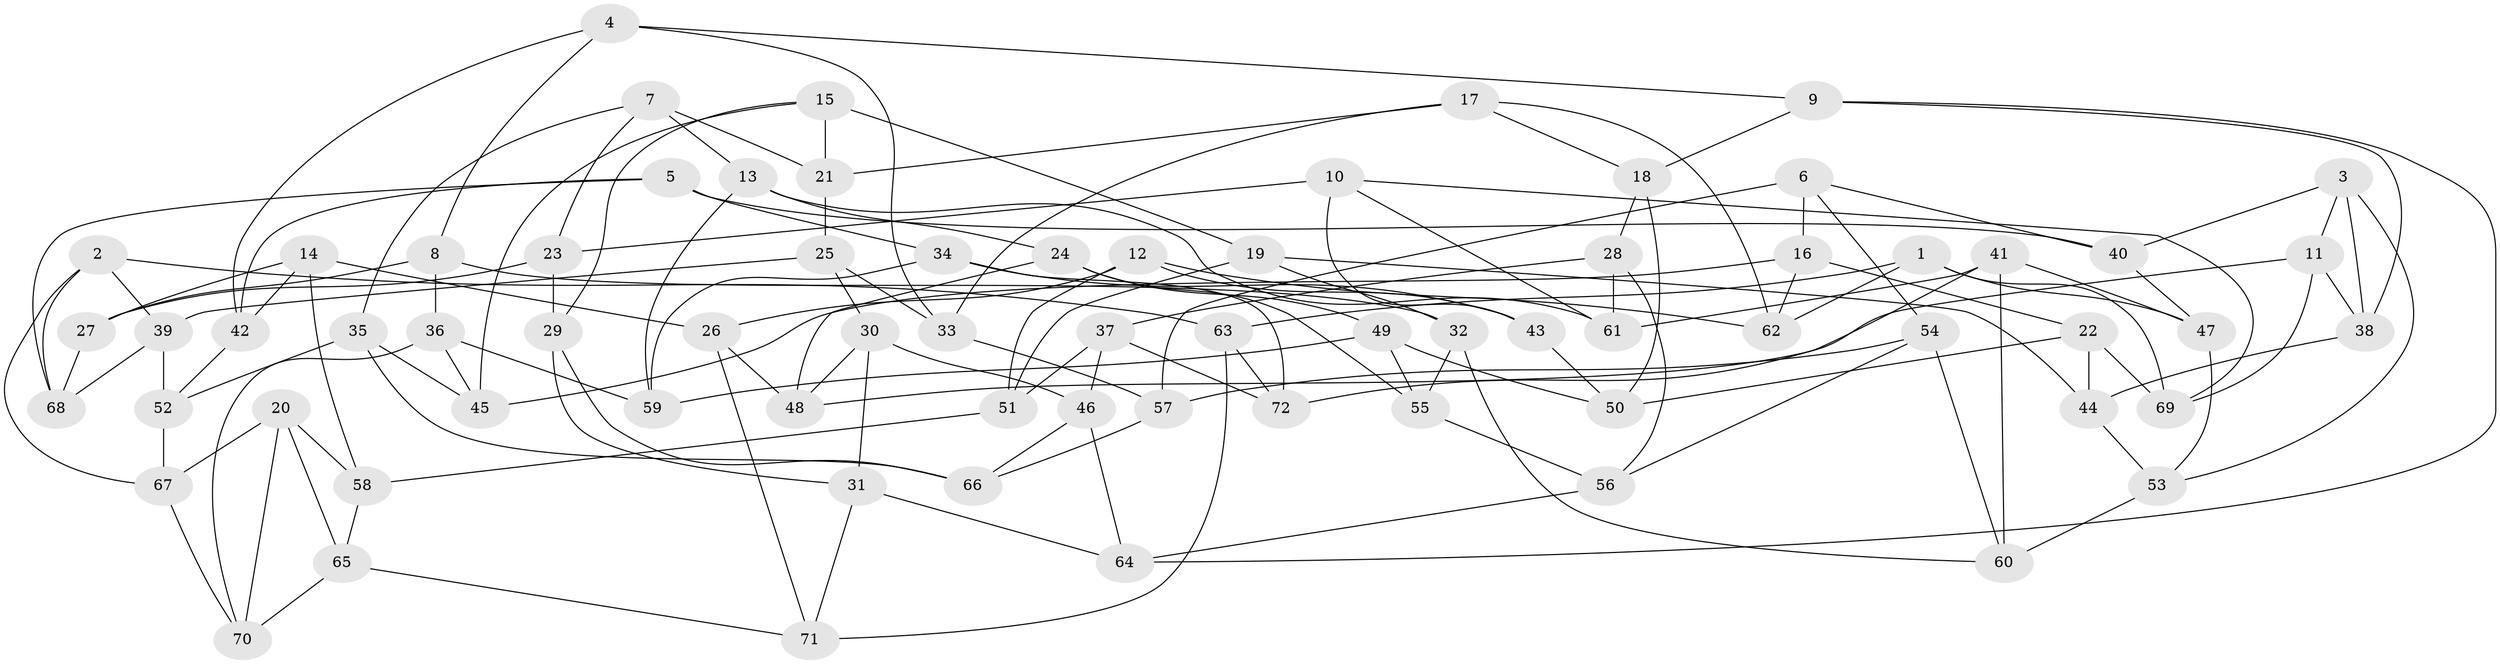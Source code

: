// coarse degree distribution, {7: 0.034482758620689655, 9: 0.13793103448275862, 6: 0.06896551724137931, 8: 0.06896551724137931, 4: 0.4482758620689655, 3: 0.10344827586206896, 11: 0.034482758620689655, 5: 0.10344827586206896}
// Generated by graph-tools (version 1.1) at 2025/53/03/04/25 22:53:31]
// undirected, 72 vertices, 144 edges
graph export_dot {
  node [color=gray90,style=filled];
  1;
  2;
  3;
  4;
  5;
  6;
  7;
  8;
  9;
  10;
  11;
  12;
  13;
  14;
  15;
  16;
  17;
  18;
  19;
  20;
  21;
  22;
  23;
  24;
  25;
  26;
  27;
  28;
  29;
  30;
  31;
  32;
  33;
  34;
  35;
  36;
  37;
  38;
  39;
  40;
  41;
  42;
  43;
  44;
  45;
  46;
  47;
  48;
  49;
  50;
  51;
  52;
  53;
  54;
  55;
  56;
  57;
  58;
  59;
  60;
  61;
  62;
  63;
  64;
  65;
  66;
  67;
  68;
  69;
  70;
  71;
  72;
  1 -- 63;
  1 -- 47;
  1 -- 69;
  1 -- 62;
  2 -- 67;
  2 -- 68;
  2 -- 63;
  2 -- 39;
  3 -- 11;
  3 -- 40;
  3 -- 53;
  3 -- 38;
  4 -- 33;
  4 -- 42;
  4 -- 8;
  4 -- 9;
  5 -- 68;
  5 -- 40;
  5 -- 42;
  5 -- 34;
  6 -- 57;
  6 -- 40;
  6 -- 54;
  6 -- 16;
  7 -- 35;
  7 -- 21;
  7 -- 23;
  7 -- 13;
  8 -- 32;
  8 -- 27;
  8 -- 36;
  9 -- 38;
  9 -- 64;
  9 -- 18;
  10 -- 23;
  10 -- 61;
  10 -- 69;
  10 -- 43;
  11 -- 69;
  11 -- 48;
  11 -- 38;
  12 -- 43;
  12 -- 51;
  12 -- 62;
  12 -- 26;
  13 -- 59;
  13 -- 24;
  13 -- 61;
  14 -- 58;
  14 -- 27;
  14 -- 42;
  14 -- 26;
  15 -- 19;
  15 -- 21;
  15 -- 29;
  15 -- 45;
  16 -- 22;
  16 -- 62;
  16 -- 45;
  17 -- 18;
  17 -- 62;
  17 -- 33;
  17 -- 21;
  18 -- 28;
  18 -- 50;
  19 -- 44;
  19 -- 51;
  19 -- 32;
  20 -- 65;
  20 -- 70;
  20 -- 67;
  20 -- 58;
  21 -- 25;
  22 -- 69;
  22 -- 44;
  22 -- 50;
  23 -- 27;
  23 -- 29;
  24 -- 48;
  24 -- 49;
  24 -- 55;
  25 -- 39;
  25 -- 30;
  25 -- 33;
  26 -- 48;
  26 -- 71;
  27 -- 68;
  28 -- 56;
  28 -- 37;
  28 -- 61;
  29 -- 31;
  29 -- 66;
  30 -- 48;
  30 -- 46;
  30 -- 31;
  31 -- 64;
  31 -- 71;
  32 -- 60;
  32 -- 55;
  33 -- 57;
  34 -- 59;
  34 -- 43;
  34 -- 72;
  35 -- 66;
  35 -- 45;
  35 -- 52;
  36 -- 70;
  36 -- 45;
  36 -- 59;
  37 -- 72;
  37 -- 51;
  37 -- 46;
  38 -- 44;
  39 -- 52;
  39 -- 68;
  40 -- 47;
  41 -- 61;
  41 -- 60;
  41 -- 72;
  41 -- 47;
  42 -- 52;
  43 -- 50;
  44 -- 53;
  46 -- 66;
  46 -- 64;
  47 -- 53;
  49 -- 55;
  49 -- 50;
  49 -- 59;
  51 -- 58;
  52 -- 67;
  53 -- 60;
  54 -- 60;
  54 -- 57;
  54 -- 56;
  55 -- 56;
  56 -- 64;
  57 -- 66;
  58 -- 65;
  63 -- 72;
  63 -- 71;
  65 -- 71;
  65 -- 70;
  67 -- 70;
}
